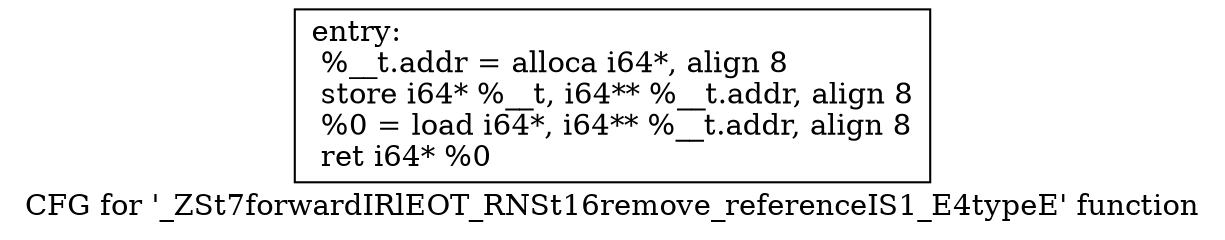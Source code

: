 digraph "CFG for '_ZSt7forwardIRlEOT_RNSt16remove_referenceIS1_E4typeE' function" {
	label="CFG for '_ZSt7forwardIRlEOT_RNSt16remove_referenceIS1_E4typeE' function";

	Node0x5e916d0 [shape=record,label="{entry:\l  %__t.addr = alloca i64*, align 8\l  store i64* %__t, i64** %__t.addr, align 8\l  %0 = load i64*, i64** %__t.addr, align 8\l  ret i64* %0\l}"];
}
